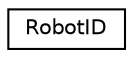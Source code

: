 digraph "Graphical Class Hierarchy"
{
  edge [fontname="Helvetica",fontsize="10",labelfontname="Helvetica",labelfontsize="10"];
  node [fontname="Helvetica",fontsize="10",shape=record];
  rankdir="LR";
  Node0 [label="RobotID",height=0.2,width=0.4,color="black", fillcolor="white", style="filled",URL="$struct_robot_i_d.html"];
}
